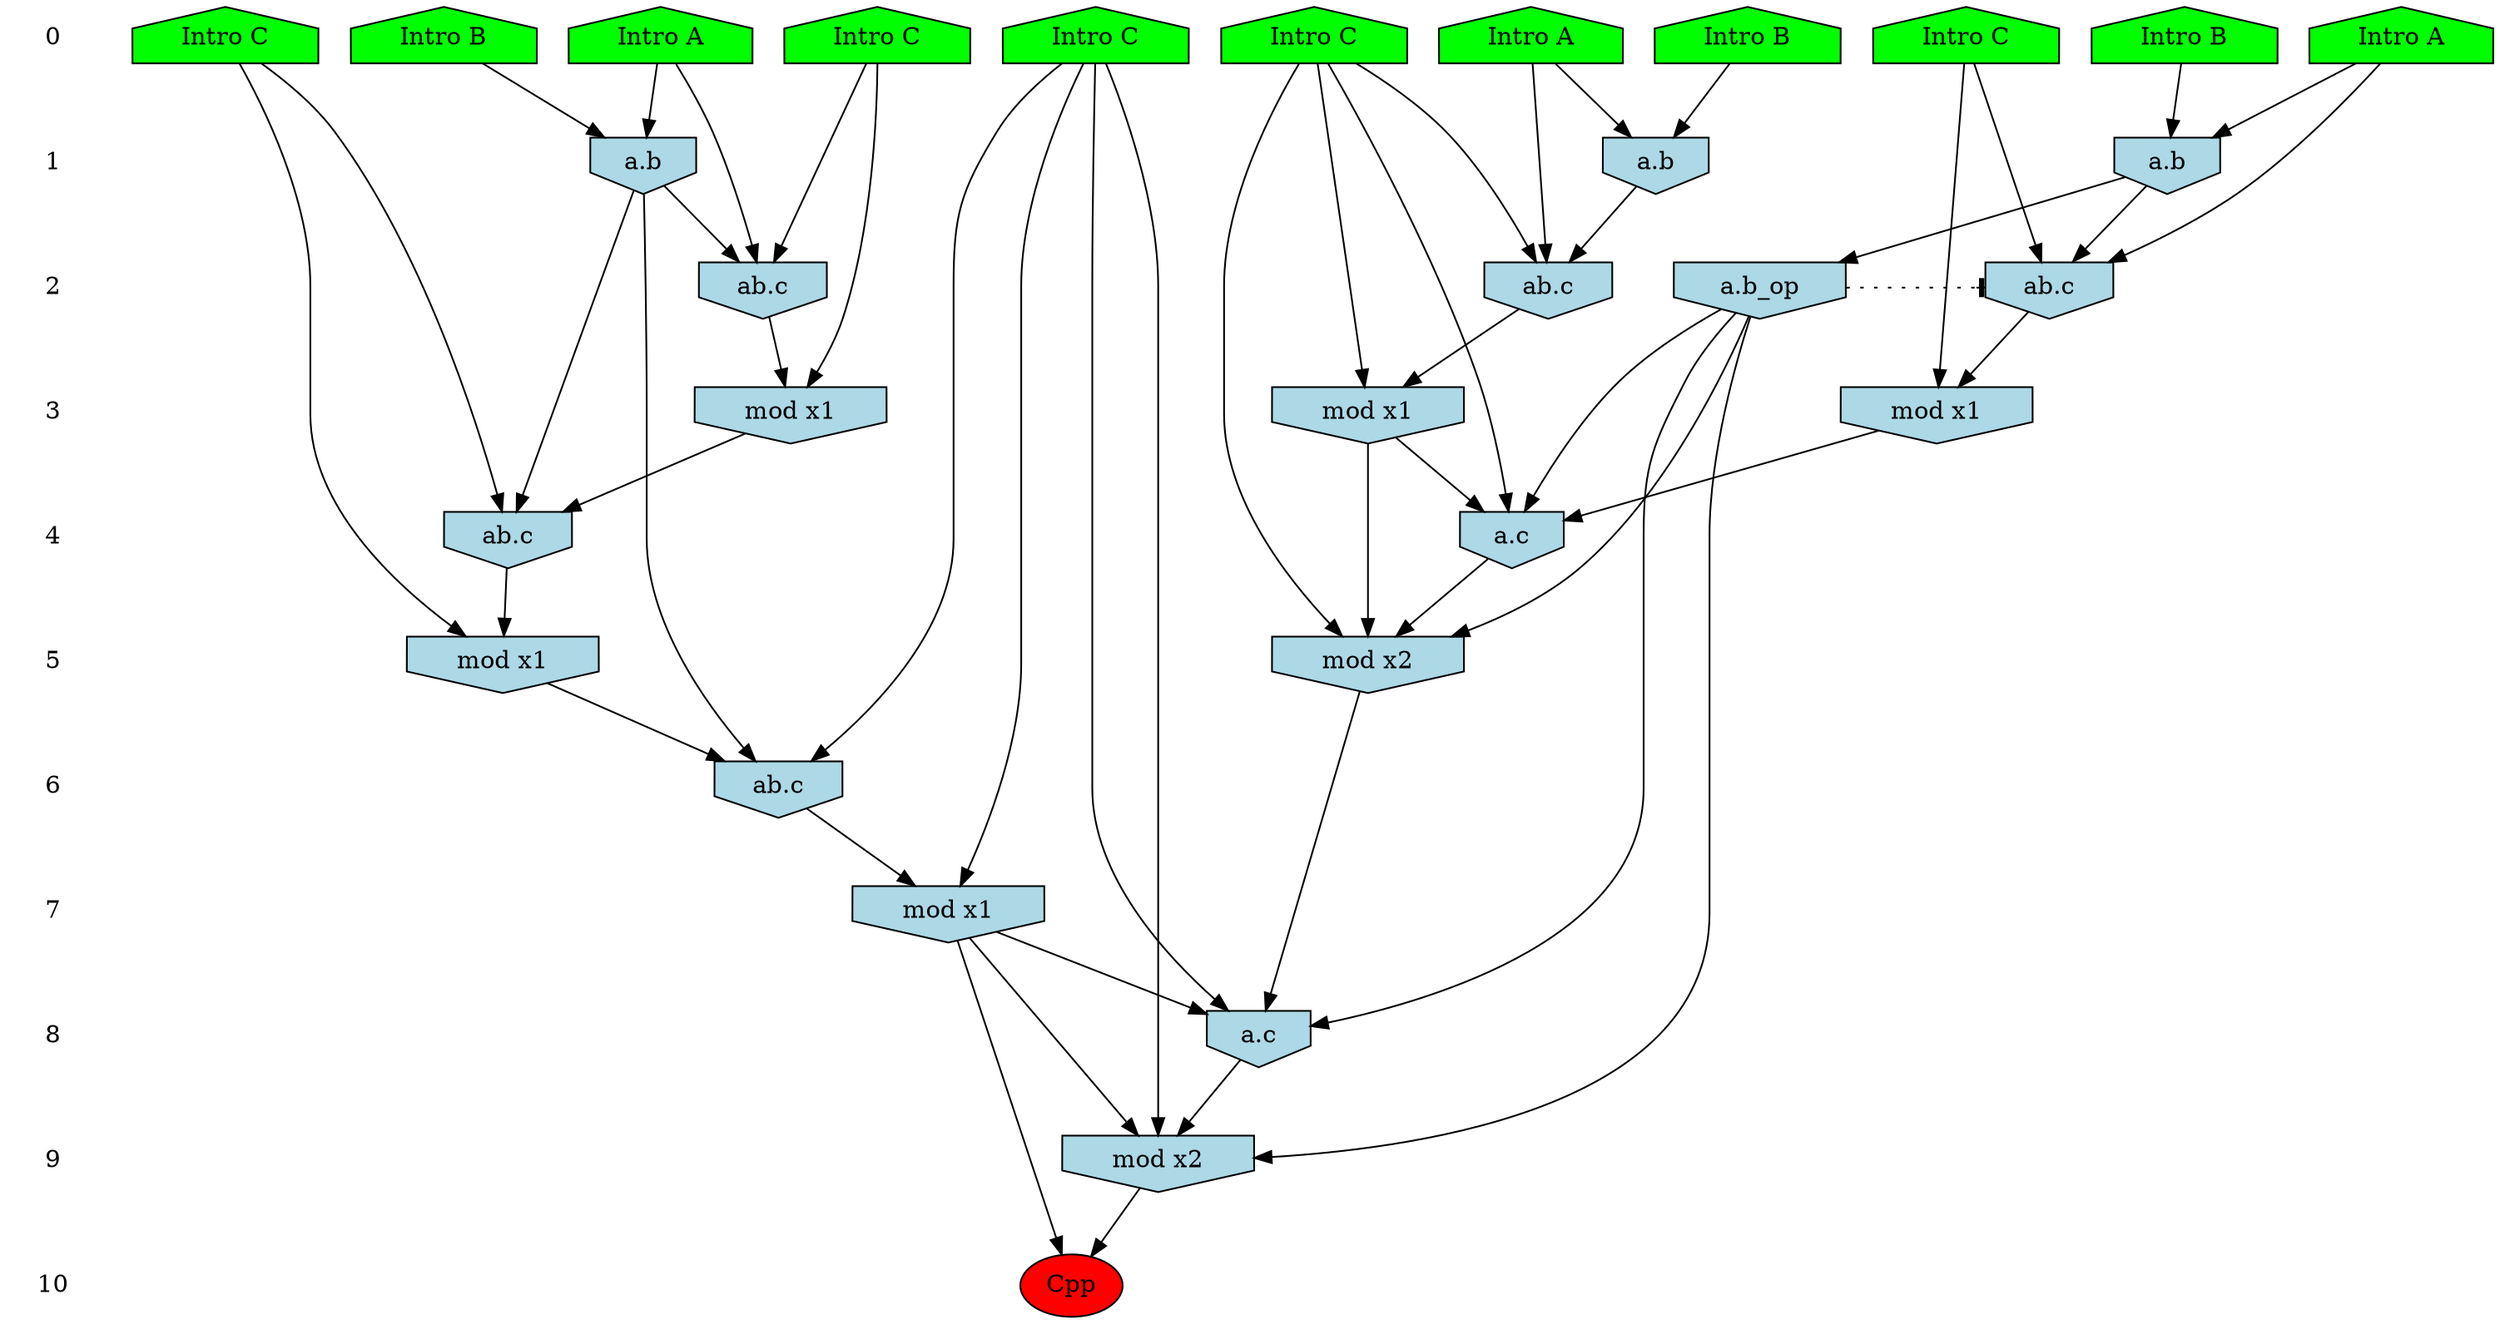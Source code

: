 /* Compression of 2 causal flows obtained in average at 1.698859E+01 t.u */
/* Compressed causal flows were: [2882;3034] */
digraph G{
 ranksep=.5 ; 
{ rank = same ; "0" [shape=plaintext] ; node_1 [label ="Intro B", shape=house, style=filled, fillcolor=green] ;
node_2 [label ="Intro B", shape=house, style=filled, fillcolor=green] ;
node_3 [label ="Intro A", shape=house, style=filled, fillcolor=green] ;
node_4 [label ="Intro A", shape=house, style=filled, fillcolor=green] ;
node_5 [label ="Intro A", shape=house, style=filled, fillcolor=green] ;
node_6 [label ="Intro B", shape=house, style=filled, fillcolor=green] ;
node_7 [label ="Intro C", shape=house, style=filled, fillcolor=green] ;
node_8 [label ="Intro C", shape=house, style=filled, fillcolor=green] ;
node_9 [label ="Intro C", shape=house, style=filled, fillcolor=green] ;
node_10 [label ="Intro C", shape=house, style=filled, fillcolor=green] ;
node_11 [label ="Intro C", shape=house, style=filled, fillcolor=green] ;
}
{ rank = same ; "1" [shape=plaintext] ; node_12 [label="a.b", shape=invhouse, style=filled, fillcolor = lightblue] ;
node_14 [label="a.b", shape=invhouse, style=filled, fillcolor = lightblue] ;
node_20 [label="a.b", shape=invhouse, style=filled, fillcolor = lightblue] ;
}
{ rank = same ; "2" [shape=plaintext] ; node_13 [label="ab.c", shape=invhouse, style=filled, fillcolor = lightblue] ;
node_21 [label="ab.c", shape=invhouse, style=filled, fillcolor = lightblue] ;
node_23 [label="a.b_op", shape=invhouse, style=filled, fillcolor = lightblue] ;
node_24 [label="ab.c", shape=invhouse, style=filled, fillcolor = lightblue] ;
}
{ rank = same ; "3" [shape=plaintext] ; node_15 [label="mod x1", shape=invhouse, style=filled, fillcolor = lightblue] ;
node_22 [label="mod x1", shape=invhouse, style=filled, fillcolor = lightblue] ;
node_25 [label="mod x1", shape=invhouse, style=filled, fillcolor = lightblue] ;
}
{ rank = same ; "4" [shape=plaintext] ; node_16 [label="ab.c", shape=invhouse, style=filled, fillcolor = lightblue] ;
node_26 [label="a.c", shape=invhouse, style=filled, fillcolor = lightblue] ;
}
{ rank = same ; "5" [shape=plaintext] ; node_17 [label="mod x1", shape=invhouse, style=filled, fillcolor = lightblue] ;
node_27 [label="mod x2", shape=invhouse, style=filled, fillcolor = lightblue] ;
}
{ rank = same ; "6" [shape=plaintext] ; node_18 [label="ab.c", shape=invhouse, style=filled, fillcolor = lightblue] ;
}
{ rank = same ; "7" [shape=plaintext] ; node_19 [label="mod x1", shape=invhouse, style=filled, fillcolor = lightblue] ;
}
{ rank = same ; "8" [shape=plaintext] ; node_28 [label="a.c", shape=invhouse, style=filled, fillcolor = lightblue] ;
}
{ rank = same ; "9" [shape=plaintext] ; node_29 [label="mod x2", shape=invhouse, style=filled, fillcolor = lightblue] ;
}
{ rank = same ; "10" [shape=plaintext] ; node_30 [label ="Cpp", style=filled, fillcolor=red] ;
}
"0" -> "1" [style="invis"]; 
"1" -> "2" [style="invis"]; 
"2" -> "3" [style="invis"]; 
"3" -> "4" [style="invis"]; 
"4" -> "5" [style="invis"]; 
"5" -> "6" [style="invis"]; 
"6" -> "7" [style="invis"]; 
"7" -> "8" [style="invis"]; 
"8" -> "9" [style="invis"]; 
"9" -> "10" [style="invis"]; 
node_2 -> node_12
node_3 -> node_12
node_3 -> node_13
node_9 -> node_13
node_12 -> node_13
node_5 -> node_14
node_6 -> node_14
node_9 -> node_15
node_13 -> node_15
node_11 -> node_16
node_12 -> node_16
node_15 -> node_16
node_11 -> node_17
node_16 -> node_17
node_7 -> node_18
node_12 -> node_18
node_17 -> node_18
node_7 -> node_19
node_18 -> node_19
node_1 -> node_20
node_4 -> node_20
node_4 -> node_21
node_8 -> node_21
node_20 -> node_21
node_8 -> node_22
node_21 -> node_22
node_20 -> node_23
node_5 -> node_24
node_10 -> node_24
node_14 -> node_24
node_10 -> node_25
node_24 -> node_25
node_10 -> node_26
node_22 -> node_26
node_23 -> node_26
node_25 -> node_26
node_10 -> node_27
node_23 -> node_27
node_25 -> node_27
node_26 -> node_27
node_7 -> node_28
node_19 -> node_28
node_23 -> node_28
node_27 -> node_28
node_7 -> node_29
node_19 -> node_29
node_23 -> node_29
node_28 -> node_29
node_19 -> node_30
node_29 -> node_30
node_23 -> node_21 [style=dotted, arrowhead = tee] 
}
/*
 Dot generation time: 0.000136
*/